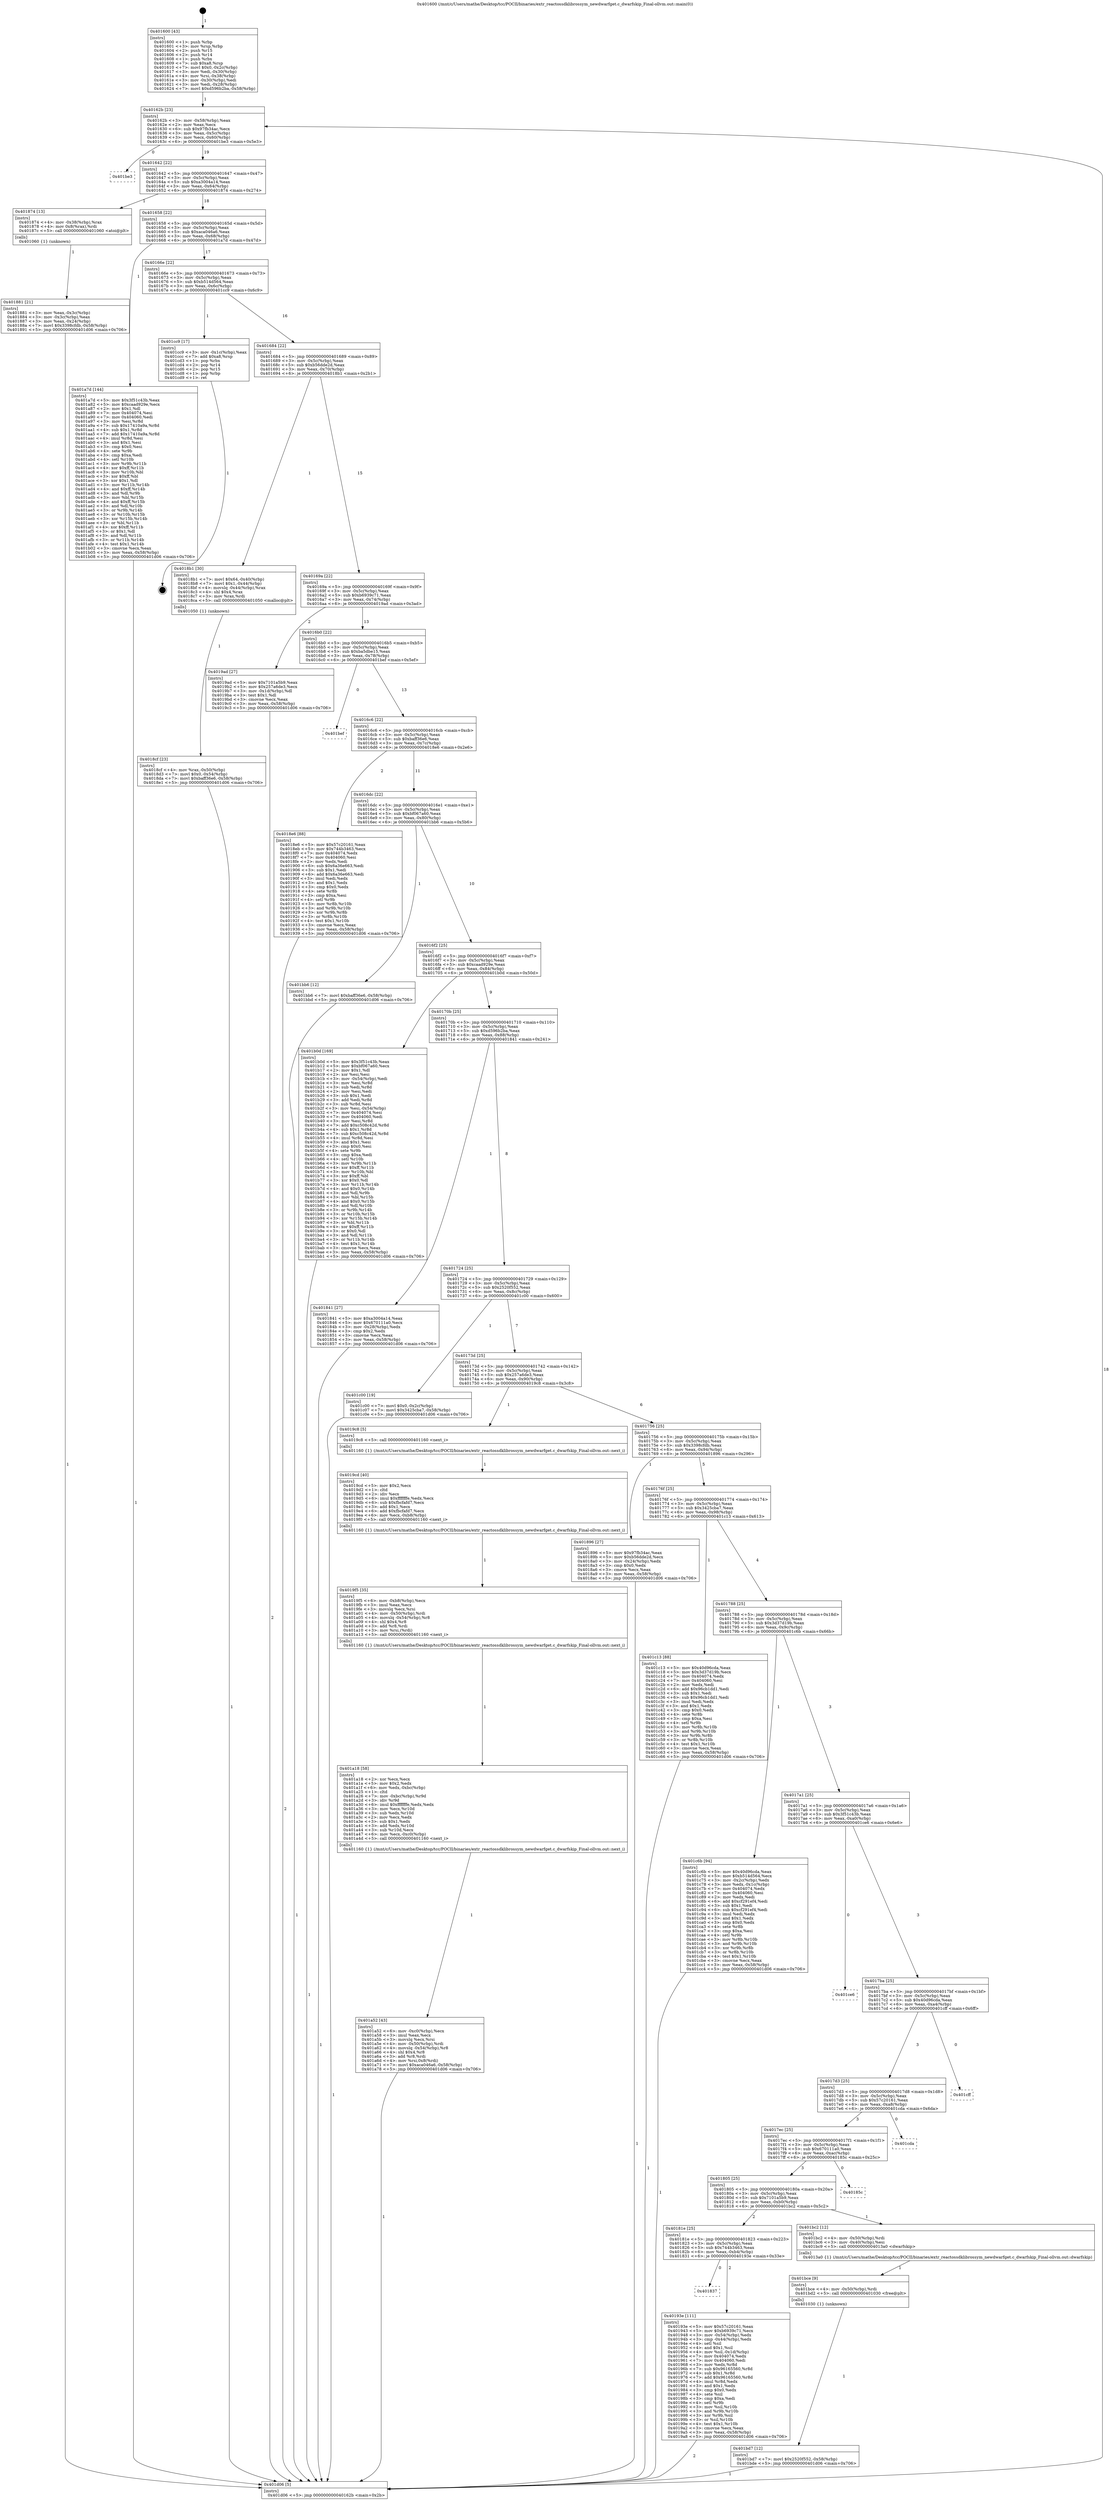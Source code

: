 digraph "0x401600" {
  label = "0x401600 (/mnt/c/Users/mathe/Desktop/tcc/POCII/binaries/extr_reactossdklibrossym_newdwarfget.c_dwarfskip_Final-ollvm.out::main(0))"
  labelloc = "t"
  node[shape=record]

  Entry [label="",width=0.3,height=0.3,shape=circle,fillcolor=black,style=filled]
  "0x40162b" [label="{
     0x40162b [23]\l
     | [instrs]\l
     &nbsp;&nbsp;0x40162b \<+3\>: mov -0x58(%rbp),%eax\l
     &nbsp;&nbsp;0x40162e \<+2\>: mov %eax,%ecx\l
     &nbsp;&nbsp;0x401630 \<+6\>: sub $0x97fb34ac,%ecx\l
     &nbsp;&nbsp;0x401636 \<+3\>: mov %eax,-0x5c(%rbp)\l
     &nbsp;&nbsp;0x401639 \<+3\>: mov %ecx,-0x60(%rbp)\l
     &nbsp;&nbsp;0x40163c \<+6\>: je 0000000000401be3 \<main+0x5e3\>\l
  }"]
  "0x401be3" [label="{
     0x401be3\l
  }", style=dashed]
  "0x401642" [label="{
     0x401642 [22]\l
     | [instrs]\l
     &nbsp;&nbsp;0x401642 \<+5\>: jmp 0000000000401647 \<main+0x47\>\l
     &nbsp;&nbsp;0x401647 \<+3\>: mov -0x5c(%rbp),%eax\l
     &nbsp;&nbsp;0x40164a \<+5\>: sub $0xa3004a14,%eax\l
     &nbsp;&nbsp;0x40164f \<+3\>: mov %eax,-0x64(%rbp)\l
     &nbsp;&nbsp;0x401652 \<+6\>: je 0000000000401874 \<main+0x274\>\l
  }"]
  Exit [label="",width=0.3,height=0.3,shape=circle,fillcolor=black,style=filled,peripheries=2]
  "0x401874" [label="{
     0x401874 [13]\l
     | [instrs]\l
     &nbsp;&nbsp;0x401874 \<+4\>: mov -0x38(%rbp),%rax\l
     &nbsp;&nbsp;0x401878 \<+4\>: mov 0x8(%rax),%rdi\l
     &nbsp;&nbsp;0x40187c \<+5\>: call 0000000000401060 \<atoi@plt\>\l
     | [calls]\l
     &nbsp;&nbsp;0x401060 \{1\} (unknown)\l
  }"]
  "0x401658" [label="{
     0x401658 [22]\l
     | [instrs]\l
     &nbsp;&nbsp;0x401658 \<+5\>: jmp 000000000040165d \<main+0x5d\>\l
     &nbsp;&nbsp;0x40165d \<+3\>: mov -0x5c(%rbp),%eax\l
     &nbsp;&nbsp;0x401660 \<+5\>: sub $0xaca046a6,%eax\l
     &nbsp;&nbsp;0x401665 \<+3\>: mov %eax,-0x68(%rbp)\l
     &nbsp;&nbsp;0x401668 \<+6\>: je 0000000000401a7d \<main+0x47d\>\l
  }"]
  "0x401bd7" [label="{
     0x401bd7 [12]\l
     | [instrs]\l
     &nbsp;&nbsp;0x401bd7 \<+7\>: movl $0x2520f552,-0x58(%rbp)\l
     &nbsp;&nbsp;0x401bde \<+5\>: jmp 0000000000401d06 \<main+0x706\>\l
  }"]
  "0x401a7d" [label="{
     0x401a7d [144]\l
     | [instrs]\l
     &nbsp;&nbsp;0x401a7d \<+5\>: mov $0x3f51c43b,%eax\l
     &nbsp;&nbsp;0x401a82 \<+5\>: mov $0xcaad929e,%ecx\l
     &nbsp;&nbsp;0x401a87 \<+2\>: mov $0x1,%dl\l
     &nbsp;&nbsp;0x401a89 \<+7\>: mov 0x404074,%esi\l
     &nbsp;&nbsp;0x401a90 \<+7\>: mov 0x404060,%edi\l
     &nbsp;&nbsp;0x401a97 \<+3\>: mov %esi,%r8d\l
     &nbsp;&nbsp;0x401a9a \<+7\>: sub $0x17410a9a,%r8d\l
     &nbsp;&nbsp;0x401aa1 \<+4\>: sub $0x1,%r8d\l
     &nbsp;&nbsp;0x401aa5 \<+7\>: add $0x17410a9a,%r8d\l
     &nbsp;&nbsp;0x401aac \<+4\>: imul %r8d,%esi\l
     &nbsp;&nbsp;0x401ab0 \<+3\>: and $0x1,%esi\l
     &nbsp;&nbsp;0x401ab3 \<+3\>: cmp $0x0,%esi\l
     &nbsp;&nbsp;0x401ab6 \<+4\>: sete %r9b\l
     &nbsp;&nbsp;0x401aba \<+3\>: cmp $0xa,%edi\l
     &nbsp;&nbsp;0x401abd \<+4\>: setl %r10b\l
     &nbsp;&nbsp;0x401ac1 \<+3\>: mov %r9b,%r11b\l
     &nbsp;&nbsp;0x401ac4 \<+4\>: xor $0xff,%r11b\l
     &nbsp;&nbsp;0x401ac8 \<+3\>: mov %r10b,%bl\l
     &nbsp;&nbsp;0x401acb \<+3\>: xor $0xff,%bl\l
     &nbsp;&nbsp;0x401ace \<+3\>: xor $0x1,%dl\l
     &nbsp;&nbsp;0x401ad1 \<+3\>: mov %r11b,%r14b\l
     &nbsp;&nbsp;0x401ad4 \<+4\>: and $0xff,%r14b\l
     &nbsp;&nbsp;0x401ad8 \<+3\>: and %dl,%r9b\l
     &nbsp;&nbsp;0x401adb \<+3\>: mov %bl,%r15b\l
     &nbsp;&nbsp;0x401ade \<+4\>: and $0xff,%r15b\l
     &nbsp;&nbsp;0x401ae2 \<+3\>: and %dl,%r10b\l
     &nbsp;&nbsp;0x401ae5 \<+3\>: or %r9b,%r14b\l
     &nbsp;&nbsp;0x401ae8 \<+3\>: or %r10b,%r15b\l
     &nbsp;&nbsp;0x401aeb \<+3\>: xor %r15b,%r14b\l
     &nbsp;&nbsp;0x401aee \<+3\>: or %bl,%r11b\l
     &nbsp;&nbsp;0x401af1 \<+4\>: xor $0xff,%r11b\l
     &nbsp;&nbsp;0x401af5 \<+3\>: or $0x1,%dl\l
     &nbsp;&nbsp;0x401af8 \<+3\>: and %dl,%r11b\l
     &nbsp;&nbsp;0x401afb \<+3\>: or %r11b,%r14b\l
     &nbsp;&nbsp;0x401afe \<+4\>: test $0x1,%r14b\l
     &nbsp;&nbsp;0x401b02 \<+3\>: cmovne %ecx,%eax\l
     &nbsp;&nbsp;0x401b05 \<+3\>: mov %eax,-0x58(%rbp)\l
     &nbsp;&nbsp;0x401b08 \<+5\>: jmp 0000000000401d06 \<main+0x706\>\l
  }"]
  "0x40166e" [label="{
     0x40166e [22]\l
     | [instrs]\l
     &nbsp;&nbsp;0x40166e \<+5\>: jmp 0000000000401673 \<main+0x73\>\l
     &nbsp;&nbsp;0x401673 \<+3\>: mov -0x5c(%rbp),%eax\l
     &nbsp;&nbsp;0x401676 \<+5\>: sub $0xb514d564,%eax\l
     &nbsp;&nbsp;0x40167b \<+3\>: mov %eax,-0x6c(%rbp)\l
     &nbsp;&nbsp;0x40167e \<+6\>: je 0000000000401cc9 \<main+0x6c9\>\l
  }"]
  "0x401bce" [label="{
     0x401bce [9]\l
     | [instrs]\l
     &nbsp;&nbsp;0x401bce \<+4\>: mov -0x50(%rbp),%rdi\l
     &nbsp;&nbsp;0x401bd2 \<+5\>: call 0000000000401030 \<free@plt\>\l
     | [calls]\l
     &nbsp;&nbsp;0x401030 \{1\} (unknown)\l
  }"]
  "0x401cc9" [label="{
     0x401cc9 [17]\l
     | [instrs]\l
     &nbsp;&nbsp;0x401cc9 \<+3\>: mov -0x1c(%rbp),%eax\l
     &nbsp;&nbsp;0x401ccc \<+7\>: add $0xa8,%rsp\l
     &nbsp;&nbsp;0x401cd3 \<+1\>: pop %rbx\l
     &nbsp;&nbsp;0x401cd4 \<+2\>: pop %r14\l
     &nbsp;&nbsp;0x401cd6 \<+2\>: pop %r15\l
     &nbsp;&nbsp;0x401cd8 \<+1\>: pop %rbp\l
     &nbsp;&nbsp;0x401cd9 \<+1\>: ret\l
  }"]
  "0x401684" [label="{
     0x401684 [22]\l
     | [instrs]\l
     &nbsp;&nbsp;0x401684 \<+5\>: jmp 0000000000401689 \<main+0x89\>\l
     &nbsp;&nbsp;0x401689 \<+3\>: mov -0x5c(%rbp),%eax\l
     &nbsp;&nbsp;0x40168c \<+5\>: sub $0xb56dde2d,%eax\l
     &nbsp;&nbsp;0x401691 \<+3\>: mov %eax,-0x70(%rbp)\l
     &nbsp;&nbsp;0x401694 \<+6\>: je 00000000004018b1 \<main+0x2b1\>\l
  }"]
  "0x401a52" [label="{
     0x401a52 [43]\l
     | [instrs]\l
     &nbsp;&nbsp;0x401a52 \<+6\>: mov -0xc0(%rbp),%ecx\l
     &nbsp;&nbsp;0x401a58 \<+3\>: imul %eax,%ecx\l
     &nbsp;&nbsp;0x401a5b \<+3\>: movslq %ecx,%rsi\l
     &nbsp;&nbsp;0x401a5e \<+4\>: mov -0x50(%rbp),%rdi\l
     &nbsp;&nbsp;0x401a62 \<+4\>: movslq -0x54(%rbp),%r8\l
     &nbsp;&nbsp;0x401a66 \<+4\>: shl $0x4,%r8\l
     &nbsp;&nbsp;0x401a6a \<+3\>: add %r8,%rdi\l
     &nbsp;&nbsp;0x401a6d \<+4\>: mov %rsi,0x8(%rdi)\l
     &nbsp;&nbsp;0x401a71 \<+7\>: movl $0xaca046a6,-0x58(%rbp)\l
     &nbsp;&nbsp;0x401a78 \<+5\>: jmp 0000000000401d06 \<main+0x706\>\l
  }"]
  "0x4018b1" [label="{
     0x4018b1 [30]\l
     | [instrs]\l
     &nbsp;&nbsp;0x4018b1 \<+7\>: movl $0x64,-0x40(%rbp)\l
     &nbsp;&nbsp;0x4018b8 \<+7\>: movl $0x1,-0x44(%rbp)\l
     &nbsp;&nbsp;0x4018bf \<+4\>: movslq -0x44(%rbp),%rax\l
     &nbsp;&nbsp;0x4018c3 \<+4\>: shl $0x4,%rax\l
     &nbsp;&nbsp;0x4018c7 \<+3\>: mov %rax,%rdi\l
     &nbsp;&nbsp;0x4018ca \<+5\>: call 0000000000401050 \<malloc@plt\>\l
     | [calls]\l
     &nbsp;&nbsp;0x401050 \{1\} (unknown)\l
  }"]
  "0x40169a" [label="{
     0x40169a [22]\l
     | [instrs]\l
     &nbsp;&nbsp;0x40169a \<+5\>: jmp 000000000040169f \<main+0x9f\>\l
     &nbsp;&nbsp;0x40169f \<+3\>: mov -0x5c(%rbp),%eax\l
     &nbsp;&nbsp;0x4016a2 \<+5\>: sub $0xb6939c71,%eax\l
     &nbsp;&nbsp;0x4016a7 \<+3\>: mov %eax,-0x74(%rbp)\l
     &nbsp;&nbsp;0x4016aa \<+6\>: je 00000000004019ad \<main+0x3ad\>\l
  }"]
  "0x401a18" [label="{
     0x401a18 [58]\l
     | [instrs]\l
     &nbsp;&nbsp;0x401a18 \<+2\>: xor %ecx,%ecx\l
     &nbsp;&nbsp;0x401a1a \<+5\>: mov $0x2,%edx\l
     &nbsp;&nbsp;0x401a1f \<+6\>: mov %edx,-0xbc(%rbp)\l
     &nbsp;&nbsp;0x401a25 \<+1\>: cltd\l
     &nbsp;&nbsp;0x401a26 \<+7\>: mov -0xbc(%rbp),%r9d\l
     &nbsp;&nbsp;0x401a2d \<+3\>: idiv %r9d\l
     &nbsp;&nbsp;0x401a30 \<+6\>: imul $0xfffffffe,%edx,%edx\l
     &nbsp;&nbsp;0x401a36 \<+3\>: mov %ecx,%r10d\l
     &nbsp;&nbsp;0x401a39 \<+3\>: sub %edx,%r10d\l
     &nbsp;&nbsp;0x401a3c \<+2\>: mov %ecx,%edx\l
     &nbsp;&nbsp;0x401a3e \<+3\>: sub $0x1,%edx\l
     &nbsp;&nbsp;0x401a41 \<+3\>: add %edx,%r10d\l
     &nbsp;&nbsp;0x401a44 \<+3\>: sub %r10d,%ecx\l
     &nbsp;&nbsp;0x401a47 \<+6\>: mov %ecx,-0xc0(%rbp)\l
     &nbsp;&nbsp;0x401a4d \<+5\>: call 0000000000401160 \<next_i\>\l
     | [calls]\l
     &nbsp;&nbsp;0x401160 \{1\} (/mnt/c/Users/mathe/Desktop/tcc/POCII/binaries/extr_reactossdklibrossym_newdwarfget.c_dwarfskip_Final-ollvm.out::next_i)\l
  }"]
  "0x4019ad" [label="{
     0x4019ad [27]\l
     | [instrs]\l
     &nbsp;&nbsp;0x4019ad \<+5\>: mov $0x7101a5b9,%eax\l
     &nbsp;&nbsp;0x4019b2 \<+5\>: mov $0x257a6de3,%ecx\l
     &nbsp;&nbsp;0x4019b7 \<+3\>: mov -0x1d(%rbp),%dl\l
     &nbsp;&nbsp;0x4019ba \<+3\>: test $0x1,%dl\l
     &nbsp;&nbsp;0x4019bd \<+3\>: cmovne %ecx,%eax\l
     &nbsp;&nbsp;0x4019c0 \<+3\>: mov %eax,-0x58(%rbp)\l
     &nbsp;&nbsp;0x4019c3 \<+5\>: jmp 0000000000401d06 \<main+0x706\>\l
  }"]
  "0x4016b0" [label="{
     0x4016b0 [22]\l
     | [instrs]\l
     &nbsp;&nbsp;0x4016b0 \<+5\>: jmp 00000000004016b5 \<main+0xb5\>\l
     &nbsp;&nbsp;0x4016b5 \<+3\>: mov -0x5c(%rbp),%eax\l
     &nbsp;&nbsp;0x4016b8 \<+5\>: sub $0xba5dbe15,%eax\l
     &nbsp;&nbsp;0x4016bd \<+3\>: mov %eax,-0x78(%rbp)\l
     &nbsp;&nbsp;0x4016c0 \<+6\>: je 0000000000401bef \<main+0x5ef\>\l
  }"]
  "0x4019f5" [label="{
     0x4019f5 [35]\l
     | [instrs]\l
     &nbsp;&nbsp;0x4019f5 \<+6\>: mov -0xb8(%rbp),%ecx\l
     &nbsp;&nbsp;0x4019fb \<+3\>: imul %eax,%ecx\l
     &nbsp;&nbsp;0x4019fe \<+3\>: movslq %ecx,%rsi\l
     &nbsp;&nbsp;0x401a01 \<+4\>: mov -0x50(%rbp),%rdi\l
     &nbsp;&nbsp;0x401a05 \<+4\>: movslq -0x54(%rbp),%r8\l
     &nbsp;&nbsp;0x401a09 \<+4\>: shl $0x4,%r8\l
     &nbsp;&nbsp;0x401a0d \<+3\>: add %r8,%rdi\l
     &nbsp;&nbsp;0x401a10 \<+3\>: mov %rsi,(%rdi)\l
     &nbsp;&nbsp;0x401a13 \<+5\>: call 0000000000401160 \<next_i\>\l
     | [calls]\l
     &nbsp;&nbsp;0x401160 \{1\} (/mnt/c/Users/mathe/Desktop/tcc/POCII/binaries/extr_reactossdklibrossym_newdwarfget.c_dwarfskip_Final-ollvm.out::next_i)\l
  }"]
  "0x401bef" [label="{
     0x401bef\l
  }", style=dashed]
  "0x4016c6" [label="{
     0x4016c6 [22]\l
     | [instrs]\l
     &nbsp;&nbsp;0x4016c6 \<+5\>: jmp 00000000004016cb \<main+0xcb\>\l
     &nbsp;&nbsp;0x4016cb \<+3\>: mov -0x5c(%rbp),%eax\l
     &nbsp;&nbsp;0x4016ce \<+5\>: sub $0xbaff36e6,%eax\l
     &nbsp;&nbsp;0x4016d3 \<+3\>: mov %eax,-0x7c(%rbp)\l
     &nbsp;&nbsp;0x4016d6 \<+6\>: je 00000000004018e6 \<main+0x2e6\>\l
  }"]
  "0x4019cd" [label="{
     0x4019cd [40]\l
     | [instrs]\l
     &nbsp;&nbsp;0x4019cd \<+5\>: mov $0x2,%ecx\l
     &nbsp;&nbsp;0x4019d2 \<+1\>: cltd\l
     &nbsp;&nbsp;0x4019d3 \<+2\>: idiv %ecx\l
     &nbsp;&nbsp;0x4019d5 \<+6\>: imul $0xfffffffe,%edx,%ecx\l
     &nbsp;&nbsp;0x4019db \<+6\>: sub $0xfbcfafd7,%ecx\l
     &nbsp;&nbsp;0x4019e1 \<+3\>: add $0x1,%ecx\l
     &nbsp;&nbsp;0x4019e4 \<+6\>: add $0xfbcfafd7,%ecx\l
     &nbsp;&nbsp;0x4019ea \<+6\>: mov %ecx,-0xb8(%rbp)\l
     &nbsp;&nbsp;0x4019f0 \<+5\>: call 0000000000401160 \<next_i\>\l
     | [calls]\l
     &nbsp;&nbsp;0x401160 \{1\} (/mnt/c/Users/mathe/Desktop/tcc/POCII/binaries/extr_reactossdklibrossym_newdwarfget.c_dwarfskip_Final-ollvm.out::next_i)\l
  }"]
  "0x4018e6" [label="{
     0x4018e6 [88]\l
     | [instrs]\l
     &nbsp;&nbsp;0x4018e6 \<+5\>: mov $0x57c20161,%eax\l
     &nbsp;&nbsp;0x4018eb \<+5\>: mov $0x744b3463,%ecx\l
     &nbsp;&nbsp;0x4018f0 \<+7\>: mov 0x404074,%edx\l
     &nbsp;&nbsp;0x4018f7 \<+7\>: mov 0x404060,%esi\l
     &nbsp;&nbsp;0x4018fe \<+2\>: mov %edx,%edi\l
     &nbsp;&nbsp;0x401900 \<+6\>: sub $0x6a36e663,%edi\l
     &nbsp;&nbsp;0x401906 \<+3\>: sub $0x1,%edi\l
     &nbsp;&nbsp;0x401909 \<+6\>: add $0x6a36e663,%edi\l
     &nbsp;&nbsp;0x40190f \<+3\>: imul %edi,%edx\l
     &nbsp;&nbsp;0x401912 \<+3\>: and $0x1,%edx\l
     &nbsp;&nbsp;0x401915 \<+3\>: cmp $0x0,%edx\l
     &nbsp;&nbsp;0x401918 \<+4\>: sete %r8b\l
     &nbsp;&nbsp;0x40191c \<+3\>: cmp $0xa,%esi\l
     &nbsp;&nbsp;0x40191f \<+4\>: setl %r9b\l
     &nbsp;&nbsp;0x401923 \<+3\>: mov %r8b,%r10b\l
     &nbsp;&nbsp;0x401926 \<+3\>: and %r9b,%r10b\l
     &nbsp;&nbsp;0x401929 \<+3\>: xor %r9b,%r8b\l
     &nbsp;&nbsp;0x40192c \<+3\>: or %r8b,%r10b\l
     &nbsp;&nbsp;0x40192f \<+4\>: test $0x1,%r10b\l
     &nbsp;&nbsp;0x401933 \<+3\>: cmovne %ecx,%eax\l
     &nbsp;&nbsp;0x401936 \<+3\>: mov %eax,-0x58(%rbp)\l
     &nbsp;&nbsp;0x401939 \<+5\>: jmp 0000000000401d06 \<main+0x706\>\l
  }"]
  "0x4016dc" [label="{
     0x4016dc [22]\l
     | [instrs]\l
     &nbsp;&nbsp;0x4016dc \<+5\>: jmp 00000000004016e1 \<main+0xe1\>\l
     &nbsp;&nbsp;0x4016e1 \<+3\>: mov -0x5c(%rbp),%eax\l
     &nbsp;&nbsp;0x4016e4 \<+5\>: sub $0xbf067a60,%eax\l
     &nbsp;&nbsp;0x4016e9 \<+3\>: mov %eax,-0x80(%rbp)\l
     &nbsp;&nbsp;0x4016ec \<+6\>: je 0000000000401bb6 \<main+0x5b6\>\l
  }"]
  "0x401837" [label="{
     0x401837\l
  }", style=dashed]
  "0x401bb6" [label="{
     0x401bb6 [12]\l
     | [instrs]\l
     &nbsp;&nbsp;0x401bb6 \<+7\>: movl $0xbaff36e6,-0x58(%rbp)\l
     &nbsp;&nbsp;0x401bbd \<+5\>: jmp 0000000000401d06 \<main+0x706\>\l
  }"]
  "0x4016f2" [label="{
     0x4016f2 [25]\l
     | [instrs]\l
     &nbsp;&nbsp;0x4016f2 \<+5\>: jmp 00000000004016f7 \<main+0xf7\>\l
     &nbsp;&nbsp;0x4016f7 \<+3\>: mov -0x5c(%rbp),%eax\l
     &nbsp;&nbsp;0x4016fa \<+5\>: sub $0xcaad929e,%eax\l
     &nbsp;&nbsp;0x4016ff \<+6\>: mov %eax,-0x84(%rbp)\l
     &nbsp;&nbsp;0x401705 \<+6\>: je 0000000000401b0d \<main+0x50d\>\l
  }"]
  "0x40193e" [label="{
     0x40193e [111]\l
     | [instrs]\l
     &nbsp;&nbsp;0x40193e \<+5\>: mov $0x57c20161,%eax\l
     &nbsp;&nbsp;0x401943 \<+5\>: mov $0xb6939c71,%ecx\l
     &nbsp;&nbsp;0x401948 \<+3\>: mov -0x54(%rbp),%edx\l
     &nbsp;&nbsp;0x40194b \<+3\>: cmp -0x44(%rbp),%edx\l
     &nbsp;&nbsp;0x40194e \<+4\>: setl %sil\l
     &nbsp;&nbsp;0x401952 \<+4\>: and $0x1,%sil\l
     &nbsp;&nbsp;0x401956 \<+4\>: mov %sil,-0x1d(%rbp)\l
     &nbsp;&nbsp;0x40195a \<+7\>: mov 0x404074,%edx\l
     &nbsp;&nbsp;0x401961 \<+7\>: mov 0x404060,%edi\l
     &nbsp;&nbsp;0x401968 \<+3\>: mov %edx,%r8d\l
     &nbsp;&nbsp;0x40196b \<+7\>: sub $0x96165560,%r8d\l
     &nbsp;&nbsp;0x401972 \<+4\>: sub $0x1,%r8d\l
     &nbsp;&nbsp;0x401976 \<+7\>: add $0x96165560,%r8d\l
     &nbsp;&nbsp;0x40197d \<+4\>: imul %r8d,%edx\l
     &nbsp;&nbsp;0x401981 \<+3\>: and $0x1,%edx\l
     &nbsp;&nbsp;0x401984 \<+3\>: cmp $0x0,%edx\l
     &nbsp;&nbsp;0x401987 \<+4\>: sete %sil\l
     &nbsp;&nbsp;0x40198b \<+3\>: cmp $0xa,%edi\l
     &nbsp;&nbsp;0x40198e \<+4\>: setl %r9b\l
     &nbsp;&nbsp;0x401992 \<+3\>: mov %sil,%r10b\l
     &nbsp;&nbsp;0x401995 \<+3\>: and %r9b,%r10b\l
     &nbsp;&nbsp;0x401998 \<+3\>: xor %r9b,%sil\l
     &nbsp;&nbsp;0x40199b \<+3\>: or %sil,%r10b\l
     &nbsp;&nbsp;0x40199e \<+4\>: test $0x1,%r10b\l
     &nbsp;&nbsp;0x4019a2 \<+3\>: cmovne %ecx,%eax\l
     &nbsp;&nbsp;0x4019a5 \<+3\>: mov %eax,-0x58(%rbp)\l
     &nbsp;&nbsp;0x4019a8 \<+5\>: jmp 0000000000401d06 \<main+0x706\>\l
  }"]
  "0x401b0d" [label="{
     0x401b0d [169]\l
     | [instrs]\l
     &nbsp;&nbsp;0x401b0d \<+5\>: mov $0x3f51c43b,%eax\l
     &nbsp;&nbsp;0x401b12 \<+5\>: mov $0xbf067a60,%ecx\l
     &nbsp;&nbsp;0x401b17 \<+2\>: mov $0x1,%dl\l
     &nbsp;&nbsp;0x401b19 \<+2\>: xor %esi,%esi\l
     &nbsp;&nbsp;0x401b1b \<+3\>: mov -0x54(%rbp),%edi\l
     &nbsp;&nbsp;0x401b1e \<+3\>: mov %esi,%r8d\l
     &nbsp;&nbsp;0x401b21 \<+3\>: sub %edi,%r8d\l
     &nbsp;&nbsp;0x401b24 \<+2\>: mov %esi,%edi\l
     &nbsp;&nbsp;0x401b26 \<+3\>: sub $0x1,%edi\l
     &nbsp;&nbsp;0x401b29 \<+3\>: add %edi,%r8d\l
     &nbsp;&nbsp;0x401b2c \<+3\>: sub %r8d,%esi\l
     &nbsp;&nbsp;0x401b2f \<+3\>: mov %esi,-0x54(%rbp)\l
     &nbsp;&nbsp;0x401b32 \<+7\>: mov 0x404074,%esi\l
     &nbsp;&nbsp;0x401b39 \<+7\>: mov 0x404060,%edi\l
     &nbsp;&nbsp;0x401b40 \<+3\>: mov %esi,%r8d\l
     &nbsp;&nbsp;0x401b43 \<+7\>: add $0xc508c42d,%r8d\l
     &nbsp;&nbsp;0x401b4a \<+4\>: sub $0x1,%r8d\l
     &nbsp;&nbsp;0x401b4e \<+7\>: sub $0xc508c42d,%r8d\l
     &nbsp;&nbsp;0x401b55 \<+4\>: imul %r8d,%esi\l
     &nbsp;&nbsp;0x401b59 \<+3\>: and $0x1,%esi\l
     &nbsp;&nbsp;0x401b5c \<+3\>: cmp $0x0,%esi\l
     &nbsp;&nbsp;0x401b5f \<+4\>: sete %r9b\l
     &nbsp;&nbsp;0x401b63 \<+3\>: cmp $0xa,%edi\l
     &nbsp;&nbsp;0x401b66 \<+4\>: setl %r10b\l
     &nbsp;&nbsp;0x401b6a \<+3\>: mov %r9b,%r11b\l
     &nbsp;&nbsp;0x401b6d \<+4\>: xor $0xff,%r11b\l
     &nbsp;&nbsp;0x401b71 \<+3\>: mov %r10b,%bl\l
     &nbsp;&nbsp;0x401b74 \<+3\>: xor $0xff,%bl\l
     &nbsp;&nbsp;0x401b77 \<+3\>: xor $0x0,%dl\l
     &nbsp;&nbsp;0x401b7a \<+3\>: mov %r11b,%r14b\l
     &nbsp;&nbsp;0x401b7d \<+4\>: and $0x0,%r14b\l
     &nbsp;&nbsp;0x401b81 \<+3\>: and %dl,%r9b\l
     &nbsp;&nbsp;0x401b84 \<+3\>: mov %bl,%r15b\l
     &nbsp;&nbsp;0x401b87 \<+4\>: and $0x0,%r15b\l
     &nbsp;&nbsp;0x401b8b \<+3\>: and %dl,%r10b\l
     &nbsp;&nbsp;0x401b8e \<+3\>: or %r9b,%r14b\l
     &nbsp;&nbsp;0x401b91 \<+3\>: or %r10b,%r15b\l
     &nbsp;&nbsp;0x401b94 \<+3\>: xor %r15b,%r14b\l
     &nbsp;&nbsp;0x401b97 \<+3\>: or %bl,%r11b\l
     &nbsp;&nbsp;0x401b9a \<+4\>: xor $0xff,%r11b\l
     &nbsp;&nbsp;0x401b9e \<+3\>: or $0x0,%dl\l
     &nbsp;&nbsp;0x401ba1 \<+3\>: and %dl,%r11b\l
     &nbsp;&nbsp;0x401ba4 \<+3\>: or %r11b,%r14b\l
     &nbsp;&nbsp;0x401ba7 \<+4\>: test $0x1,%r14b\l
     &nbsp;&nbsp;0x401bab \<+3\>: cmovne %ecx,%eax\l
     &nbsp;&nbsp;0x401bae \<+3\>: mov %eax,-0x58(%rbp)\l
     &nbsp;&nbsp;0x401bb1 \<+5\>: jmp 0000000000401d06 \<main+0x706\>\l
  }"]
  "0x40170b" [label="{
     0x40170b [25]\l
     | [instrs]\l
     &nbsp;&nbsp;0x40170b \<+5\>: jmp 0000000000401710 \<main+0x110\>\l
     &nbsp;&nbsp;0x401710 \<+3\>: mov -0x5c(%rbp),%eax\l
     &nbsp;&nbsp;0x401713 \<+5\>: sub $0xd596b2ba,%eax\l
     &nbsp;&nbsp;0x401718 \<+6\>: mov %eax,-0x88(%rbp)\l
     &nbsp;&nbsp;0x40171e \<+6\>: je 0000000000401841 \<main+0x241\>\l
  }"]
  "0x40181e" [label="{
     0x40181e [25]\l
     | [instrs]\l
     &nbsp;&nbsp;0x40181e \<+5\>: jmp 0000000000401823 \<main+0x223\>\l
     &nbsp;&nbsp;0x401823 \<+3\>: mov -0x5c(%rbp),%eax\l
     &nbsp;&nbsp;0x401826 \<+5\>: sub $0x744b3463,%eax\l
     &nbsp;&nbsp;0x40182b \<+6\>: mov %eax,-0xb4(%rbp)\l
     &nbsp;&nbsp;0x401831 \<+6\>: je 000000000040193e \<main+0x33e\>\l
  }"]
  "0x401841" [label="{
     0x401841 [27]\l
     | [instrs]\l
     &nbsp;&nbsp;0x401841 \<+5\>: mov $0xa3004a14,%eax\l
     &nbsp;&nbsp;0x401846 \<+5\>: mov $0x670111a0,%ecx\l
     &nbsp;&nbsp;0x40184b \<+3\>: mov -0x28(%rbp),%edx\l
     &nbsp;&nbsp;0x40184e \<+3\>: cmp $0x2,%edx\l
     &nbsp;&nbsp;0x401851 \<+3\>: cmovne %ecx,%eax\l
     &nbsp;&nbsp;0x401854 \<+3\>: mov %eax,-0x58(%rbp)\l
     &nbsp;&nbsp;0x401857 \<+5\>: jmp 0000000000401d06 \<main+0x706\>\l
  }"]
  "0x401724" [label="{
     0x401724 [25]\l
     | [instrs]\l
     &nbsp;&nbsp;0x401724 \<+5\>: jmp 0000000000401729 \<main+0x129\>\l
     &nbsp;&nbsp;0x401729 \<+3\>: mov -0x5c(%rbp),%eax\l
     &nbsp;&nbsp;0x40172c \<+5\>: sub $0x2520f552,%eax\l
     &nbsp;&nbsp;0x401731 \<+6\>: mov %eax,-0x8c(%rbp)\l
     &nbsp;&nbsp;0x401737 \<+6\>: je 0000000000401c00 \<main+0x600\>\l
  }"]
  "0x401d06" [label="{
     0x401d06 [5]\l
     | [instrs]\l
     &nbsp;&nbsp;0x401d06 \<+5\>: jmp 000000000040162b \<main+0x2b\>\l
  }"]
  "0x401600" [label="{
     0x401600 [43]\l
     | [instrs]\l
     &nbsp;&nbsp;0x401600 \<+1\>: push %rbp\l
     &nbsp;&nbsp;0x401601 \<+3\>: mov %rsp,%rbp\l
     &nbsp;&nbsp;0x401604 \<+2\>: push %r15\l
     &nbsp;&nbsp;0x401606 \<+2\>: push %r14\l
     &nbsp;&nbsp;0x401608 \<+1\>: push %rbx\l
     &nbsp;&nbsp;0x401609 \<+7\>: sub $0xa8,%rsp\l
     &nbsp;&nbsp;0x401610 \<+7\>: movl $0x0,-0x2c(%rbp)\l
     &nbsp;&nbsp;0x401617 \<+3\>: mov %edi,-0x30(%rbp)\l
     &nbsp;&nbsp;0x40161a \<+4\>: mov %rsi,-0x38(%rbp)\l
     &nbsp;&nbsp;0x40161e \<+3\>: mov -0x30(%rbp),%edi\l
     &nbsp;&nbsp;0x401621 \<+3\>: mov %edi,-0x28(%rbp)\l
     &nbsp;&nbsp;0x401624 \<+7\>: movl $0xd596b2ba,-0x58(%rbp)\l
  }"]
  "0x401881" [label="{
     0x401881 [21]\l
     | [instrs]\l
     &nbsp;&nbsp;0x401881 \<+3\>: mov %eax,-0x3c(%rbp)\l
     &nbsp;&nbsp;0x401884 \<+3\>: mov -0x3c(%rbp),%eax\l
     &nbsp;&nbsp;0x401887 \<+3\>: mov %eax,-0x24(%rbp)\l
     &nbsp;&nbsp;0x40188a \<+7\>: movl $0x3398cfdb,-0x58(%rbp)\l
     &nbsp;&nbsp;0x401891 \<+5\>: jmp 0000000000401d06 \<main+0x706\>\l
  }"]
  "0x401bc2" [label="{
     0x401bc2 [12]\l
     | [instrs]\l
     &nbsp;&nbsp;0x401bc2 \<+4\>: mov -0x50(%rbp),%rdi\l
     &nbsp;&nbsp;0x401bc6 \<+3\>: mov -0x40(%rbp),%esi\l
     &nbsp;&nbsp;0x401bc9 \<+5\>: call 00000000004013a0 \<dwarfskip\>\l
     | [calls]\l
     &nbsp;&nbsp;0x4013a0 \{1\} (/mnt/c/Users/mathe/Desktop/tcc/POCII/binaries/extr_reactossdklibrossym_newdwarfget.c_dwarfskip_Final-ollvm.out::dwarfskip)\l
  }"]
  "0x401c00" [label="{
     0x401c00 [19]\l
     | [instrs]\l
     &nbsp;&nbsp;0x401c00 \<+7\>: movl $0x0,-0x2c(%rbp)\l
     &nbsp;&nbsp;0x401c07 \<+7\>: movl $0x3425cba7,-0x58(%rbp)\l
     &nbsp;&nbsp;0x401c0e \<+5\>: jmp 0000000000401d06 \<main+0x706\>\l
  }"]
  "0x40173d" [label="{
     0x40173d [25]\l
     | [instrs]\l
     &nbsp;&nbsp;0x40173d \<+5\>: jmp 0000000000401742 \<main+0x142\>\l
     &nbsp;&nbsp;0x401742 \<+3\>: mov -0x5c(%rbp),%eax\l
     &nbsp;&nbsp;0x401745 \<+5\>: sub $0x257a6de3,%eax\l
     &nbsp;&nbsp;0x40174a \<+6\>: mov %eax,-0x90(%rbp)\l
     &nbsp;&nbsp;0x401750 \<+6\>: je 00000000004019c8 \<main+0x3c8\>\l
  }"]
  "0x401805" [label="{
     0x401805 [25]\l
     | [instrs]\l
     &nbsp;&nbsp;0x401805 \<+5\>: jmp 000000000040180a \<main+0x20a\>\l
     &nbsp;&nbsp;0x40180a \<+3\>: mov -0x5c(%rbp),%eax\l
     &nbsp;&nbsp;0x40180d \<+5\>: sub $0x7101a5b9,%eax\l
     &nbsp;&nbsp;0x401812 \<+6\>: mov %eax,-0xb0(%rbp)\l
     &nbsp;&nbsp;0x401818 \<+6\>: je 0000000000401bc2 \<main+0x5c2\>\l
  }"]
  "0x4019c8" [label="{
     0x4019c8 [5]\l
     | [instrs]\l
     &nbsp;&nbsp;0x4019c8 \<+5\>: call 0000000000401160 \<next_i\>\l
     | [calls]\l
     &nbsp;&nbsp;0x401160 \{1\} (/mnt/c/Users/mathe/Desktop/tcc/POCII/binaries/extr_reactossdklibrossym_newdwarfget.c_dwarfskip_Final-ollvm.out::next_i)\l
  }"]
  "0x401756" [label="{
     0x401756 [25]\l
     | [instrs]\l
     &nbsp;&nbsp;0x401756 \<+5\>: jmp 000000000040175b \<main+0x15b\>\l
     &nbsp;&nbsp;0x40175b \<+3\>: mov -0x5c(%rbp),%eax\l
     &nbsp;&nbsp;0x40175e \<+5\>: sub $0x3398cfdb,%eax\l
     &nbsp;&nbsp;0x401763 \<+6\>: mov %eax,-0x94(%rbp)\l
     &nbsp;&nbsp;0x401769 \<+6\>: je 0000000000401896 \<main+0x296\>\l
  }"]
  "0x40185c" [label="{
     0x40185c\l
  }", style=dashed]
  "0x401896" [label="{
     0x401896 [27]\l
     | [instrs]\l
     &nbsp;&nbsp;0x401896 \<+5\>: mov $0x97fb34ac,%eax\l
     &nbsp;&nbsp;0x40189b \<+5\>: mov $0xb56dde2d,%ecx\l
     &nbsp;&nbsp;0x4018a0 \<+3\>: mov -0x24(%rbp),%edx\l
     &nbsp;&nbsp;0x4018a3 \<+3\>: cmp $0x0,%edx\l
     &nbsp;&nbsp;0x4018a6 \<+3\>: cmove %ecx,%eax\l
     &nbsp;&nbsp;0x4018a9 \<+3\>: mov %eax,-0x58(%rbp)\l
     &nbsp;&nbsp;0x4018ac \<+5\>: jmp 0000000000401d06 \<main+0x706\>\l
  }"]
  "0x40176f" [label="{
     0x40176f [25]\l
     | [instrs]\l
     &nbsp;&nbsp;0x40176f \<+5\>: jmp 0000000000401774 \<main+0x174\>\l
     &nbsp;&nbsp;0x401774 \<+3\>: mov -0x5c(%rbp),%eax\l
     &nbsp;&nbsp;0x401777 \<+5\>: sub $0x3425cba7,%eax\l
     &nbsp;&nbsp;0x40177c \<+6\>: mov %eax,-0x98(%rbp)\l
     &nbsp;&nbsp;0x401782 \<+6\>: je 0000000000401c13 \<main+0x613\>\l
  }"]
  "0x4018cf" [label="{
     0x4018cf [23]\l
     | [instrs]\l
     &nbsp;&nbsp;0x4018cf \<+4\>: mov %rax,-0x50(%rbp)\l
     &nbsp;&nbsp;0x4018d3 \<+7\>: movl $0x0,-0x54(%rbp)\l
     &nbsp;&nbsp;0x4018da \<+7\>: movl $0xbaff36e6,-0x58(%rbp)\l
     &nbsp;&nbsp;0x4018e1 \<+5\>: jmp 0000000000401d06 \<main+0x706\>\l
  }"]
  "0x4017ec" [label="{
     0x4017ec [25]\l
     | [instrs]\l
     &nbsp;&nbsp;0x4017ec \<+5\>: jmp 00000000004017f1 \<main+0x1f1\>\l
     &nbsp;&nbsp;0x4017f1 \<+3\>: mov -0x5c(%rbp),%eax\l
     &nbsp;&nbsp;0x4017f4 \<+5\>: sub $0x670111a0,%eax\l
     &nbsp;&nbsp;0x4017f9 \<+6\>: mov %eax,-0xac(%rbp)\l
     &nbsp;&nbsp;0x4017ff \<+6\>: je 000000000040185c \<main+0x25c\>\l
  }"]
  "0x401c13" [label="{
     0x401c13 [88]\l
     | [instrs]\l
     &nbsp;&nbsp;0x401c13 \<+5\>: mov $0x40d96cda,%eax\l
     &nbsp;&nbsp;0x401c18 \<+5\>: mov $0x3d37d19b,%ecx\l
     &nbsp;&nbsp;0x401c1d \<+7\>: mov 0x404074,%edx\l
     &nbsp;&nbsp;0x401c24 \<+7\>: mov 0x404060,%esi\l
     &nbsp;&nbsp;0x401c2b \<+2\>: mov %edx,%edi\l
     &nbsp;&nbsp;0x401c2d \<+6\>: add $0x96cb1dd1,%edi\l
     &nbsp;&nbsp;0x401c33 \<+3\>: sub $0x1,%edi\l
     &nbsp;&nbsp;0x401c36 \<+6\>: sub $0x96cb1dd1,%edi\l
     &nbsp;&nbsp;0x401c3c \<+3\>: imul %edi,%edx\l
     &nbsp;&nbsp;0x401c3f \<+3\>: and $0x1,%edx\l
     &nbsp;&nbsp;0x401c42 \<+3\>: cmp $0x0,%edx\l
     &nbsp;&nbsp;0x401c45 \<+4\>: sete %r8b\l
     &nbsp;&nbsp;0x401c49 \<+3\>: cmp $0xa,%esi\l
     &nbsp;&nbsp;0x401c4c \<+4\>: setl %r9b\l
     &nbsp;&nbsp;0x401c50 \<+3\>: mov %r8b,%r10b\l
     &nbsp;&nbsp;0x401c53 \<+3\>: and %r9b,%r10b\l
     &nbsp;&nbsp;0x401c56 \<+3\>: xor %r9b,%r8b\l
     &nbsp;&nbsp;0x401c59 \<+3\>: or %r8b,%r10b\l
     &nbsp;&nbsp;0x401c5c \<+4\>: test $0x1,%r10b\l
     &nbsp;&nbsp;0x401c60 \<+3\>: cmovne %ecx,%eax\l
     &nbsp;&nbsp;0x401c63 \<+3\>: mov %eax,-0x58(%rbp)\l
     &nbsp;&nbsp;0x401c66 \<+5\>: jmp 0000000000401d06 \<main+0x706\>\l
  }"]
  "0x401788" [label="{
     0x401788 [25]\l
     | [instrs]\l
     &nbsp;&nbsp;0x401788 \<+5\>: jmp 000000000040178d \<main+0x18d\>\l
     &nbsp;&nbsp;0x40178d \<+3\>: mov -0x5c(%rbp),%eax\l
     &nbsp;&nbsp;0x401790 \<+5\>: sub $0x3d37d19b,%eax\l
     &nbsp;&nbsp;0x401795 \<+6\>: mov %eax,-0x9c(%rbp)\l
     &nbsp;&nbsp;0x40179b \<+6\>: je 0000000000401c6b \<main+0x66b\>\l
  }"]
  "0x401cda" [label="{
     0x401cda\l
  }", style=dashed]
  "0x401c6b" [label="{
     0x401c6b [94]\l
     | [instrs]\l
     &nbsp;&nbsp;0x401c6b \<+5\>: mov $0x40d96cda,%eax\l
     &nbsp;&nbsp;0x401c70 \<+5\>: mov $0xb514d564,%ecx\l
     &nbsp;&nbsp;0x401c75 \<+3\>: mov -0x2c(%rbp),%edx\l
     &nbsp;&nbsp;0x401c78 \<+3\>: mov %edx,-0x1c(%rbp)\l
     &nbsp;&nbsp;0x401c7b \<+7\>: mov 0x404074,%edx\l
     &nbsp;&nbsp;0x401c82 \<+7\>: mov 0x404060,%esi\l
     &nbsp;&nbsp;0x401c89 \<+2\>: mov %edx,%edi\l
     &nbsp;&nbsp;0x401c8b \<+6\>: add $0xcf291ef4,%edi\l
     &nbsp;&nbsp;0x401c91 \<+3\>: sub $0x1,%edi\l
     &nbsp;&nbsp;0x401c94 \<+6\>: sub $0xcf291ef4,%edi\l
     &nbsp;&nbsp;0x401c9a \<+3\>: imul %edi,%edx\l
     &nbsp;&nbsp;0x401c9d \<+3\>: and $0x1,%edx\l
     &nbsp;&nbsp;0x401ca0 \<+3\>: cmp $0x0,%edx\l
     &nbsp;&nbsp;0x401ca3 \<+4\>: sete %r8b\l
     &nbsp;&nbsp;0x401ca7 \<+3\>: cmp $0xa,%esi\l
     &nbsp;&nbsp;0x401caa \<+4\>: setl %r9b\l
     &nbsp;&nbsp;0x401cae \<+3\>: mov %r8b,%r10b\l
     &nbsp;&nbsp;0x401cb1 \<+3\>: and %r9b,%r10b\l
     &nbsp;&nbsp;0x401cb4 \<+3\>: xor %r9b,%r8b\l
     &nbsp;&nbsp;0x401cb7 \<+3\>: or %r8b,%r10b\l
     &nbsp;&nbsp;0x401cba \<+4\>: test $0x1,%r10b\l
     &nbsp;&nbsp;0x401cbe \<+3\>: cmovne %ecx,%eax\l
     &nbsp;&nbsp;0x401cc1 \<+3\>: mov %eax,-0x58(%rbp)\l
     &nbsp;&nbsp;0x401cc4 \<+5\>: jmp 0000000000401d06 \<main+0x706\>\l
  }"]
  "0x4017a1" [label="{
     0x4017a1 [25]\l
     | [instrs]\l
     &nbsp;&nbsp;0x4017a1 \<+5\>: jmp 00000000004017a6 \<main+0x1a6\>\l
     &nbsp;&nbsp;0x4017a6 \<+3\>: mov -0x5c(%rbp),%eax\l
     &nbsp;&nbsp;0x4017a9 \<+5\>: sub $0x3f51c43b,%eax\l
     &nbsp;&nbsp;0x4017ae \<+6\>: mov %eax,-0xa0(%rbp)\l
     &nbsp;&nbsp;0x4017b4 \<+6\>: je 0000000000401ce6 \<main+0x6e6\>\l
  }"]
  "0x4017d3" [label="{
     0x4017d3 [25]\l
     | [instrs]\l
     &nbsp;&nbsp;0x4017d3 \<+5\>: jmp 00000000004017d8 \<main+0x1d8\>\l
     &nbsp;&nbsp;0x4017d8 \<+3\>: mov -0x5c(%rbp),%eax\l
     &nbsp;&nbsp;0x4017db \<+5\>: sub $0x57c20161,%eax\l
     &nbsp;&nbsp;0x4017e0 \<+6\>: mov %eax,-0xa8(%rbp)\l
     &nbsp;&nbsp;0x4017e6 \<+6\>: je 0000000000401cda \<main+0x6da\>\l
  }"]
  "0x401ce6" [label="{
     0x401ce6\l
  }", style=dashed]
  "0x4017ba" [label="{
     0x4017ba [25]\l
     | [instrs]\l
     &nbsp;&nbsp;0x4017ba \<+5\>: jmp 00000000004017bf \<main+0x1bf\>\l
     &nbsp;&nbsp;0x4017bf \<+3\>: mov -0x5c(%rbp),%eax\l
     &nbsp;&nbsp;0x4017c2 \<+5\>: sub $0x40d96cda,%eax\l
     &nbsp;&nbsp;0x4017c7 \<+6\>: mov %eax,-0xa4(%rbp)\l
     &nbsp;&nbsp;0x4017cd \<+6\>: je 0000000000401cff \<main+0x6ff\>\l
  }"]
  "0x401cff" [label="{
     0x401cff\l
  }", style=dashed]
  Entry -> "0x401600" [label=" 1"]
  "0x40162b" -> "0x401be3" [label=" 0"]
  "0x40162b" -> "0x401642" [label=" 19"]
  "0x401cc9" -> Exit [label=" 1"]
  "0x401642" -> "0x401874" [label=" 1"]
  "0x401642" -> "0x401658" [label=" 18"]
  "0x401c6b" -> "0x401d06" [label=" 1"]
  "0x401658" -> "0x401a7d" [label=" 1"]
  "0x401658" -> "0x40166e" [label=" 17"]
  "0x401c13" -> "0x401d06" [label=" 1"]
  "0x40166e" -> "0x401cc9" [label=" 1"]
  "0x40166e" -> "0x401684" [label=" 16"]
  "0x401c00" -> "0x401d06" [label=" 1"]
  "0x401684" -> "0x4018b1" [label=" 1"]
  "0x401684" -> "0x40169a" [label=" 15"]
  "0x401bd7" -> "0x401d06" [label=" 1"]
  "0x40169a" -> "0x4019ad" [label=" 2"]
  "0x40169a" -> "0x4016b0" [label=" 13"]
  "0x401bce" -> "0x401bd7" [label=" 1"]
  "0x4016b0" -> "0x401bef" [label=" 0"]
  "0x4016b0" -> "0x4016c6" [label=" 13"]
  "0x401bc2" -> "0x401bce" [label=" 1"]
  "0x4016c6" -> "0x4018e6" [label=" 2"]
  "0x4016c6" -> "0x4016dc" [label=" 11"]
  "0x401bb6" -> "0x401d06" [label=" 1"]
  "0x4016dc" -> "0x401bb6" [label=" 1"]
  "0x4016dc" -> "0x4016f2" [label=" 10"]
  "0x401b0d" -> "0x401d06" [label=" 1"]
  "0x4016f2" -> "0x401b0d" [label=" 1"]
  "0x4016f2" -> "0x40170b" [label=" 9"]
  "0x401a7d" -> "0x401d06" [label=" 1"]
  "0x40170b" -> "0x401841" [label=" 1"]
  "0x40170b" -> "0x401724" [label=" 8"]
  "0x401841" -> "0x401d06" [label=" 1"]
  "0x401600" -> "0x40162b" [label=" 1"]
  "0x401d06" -> "0x40162b" [label=" 18"]
  "0x401874" -> "0x401881" [label=" 1"]
  "0x401881" -> "0x401d06" [label=" 1"]
  "0x401a18" -> "0x401a52" [label=" 1"]
  "0x401724" -> "0x401c00" [label=" 1"]
  "0x401724" -> "0x40173d" [label=" 7"]
  "0x4019f5" -> "0x401a18" [label=" 1"]
  "0x40173d" -> "0x4019c8" [label=" 1"]
  "0x40173d" -> "0x401756" [label=" 6"]
  "0x4019c8" -> "0x4019cd" [label=" 1"]
  "0x401756" -> "0x401896" [label=" 1"]
  "0x401756" -> "0x40176f" [label=" 5"]
  "0x401896" -> "0x401d06" [label=" 1"]
  "0x4018b1" -> "0x4018cf" [label=" 1"]
  "0x4018cf" -> "0x401d06" [label=" 1"]
  "0x4018e6" -> "0x401d06" [label=" 2"]
  "0x4019ad" -> "0x401d06" [label=" 2"]
  "0x40176f" -> "0x401c13" [label=" 1"]
  "0x40176f" -> "0x401788" [label=" 4"]
  "0x40181e" -> "0x401837" [label=" 0"]
  "0x401788" -> "0x401c6b" [label=" 1"]
  "0x401788" -> "0x4017a1" [label=" 3"]
  "0x40181e" -> "0x40193e" [label=" 2"]
  "0x4017a1" -> "0x401ce6" [label=" 0"]
  "0x4017a1" -> "0x4017ba" [label=" 3"]
  "0x401805" -> "0x40181e" [label=" 2"]
  "0x4017ba" -> "0x401cff" [label=" 0"]
  "0x4017ba" -> "0x4017d3" [label=" 3"]
  "0x401a52" -> "0x401d06" [label=" 1"]
  "0x4017d3" -> "0x401cda" [label=" 0"]
  "0x4017d3" -> "0x4017ec" [label=" 3"]
  "0x40193e" -> "0x401d06" [label=" 2"]
  "0x4017ec" -> "0x40185c" [label=" 0"]
  "0x4017ec" -> "0x401805" [label=" 3"]
  "0x4019cd" -> "0x4019f5" [label=" 1"]
  "0x401805" -> "0x401bc2" [label=" 1"]
}
